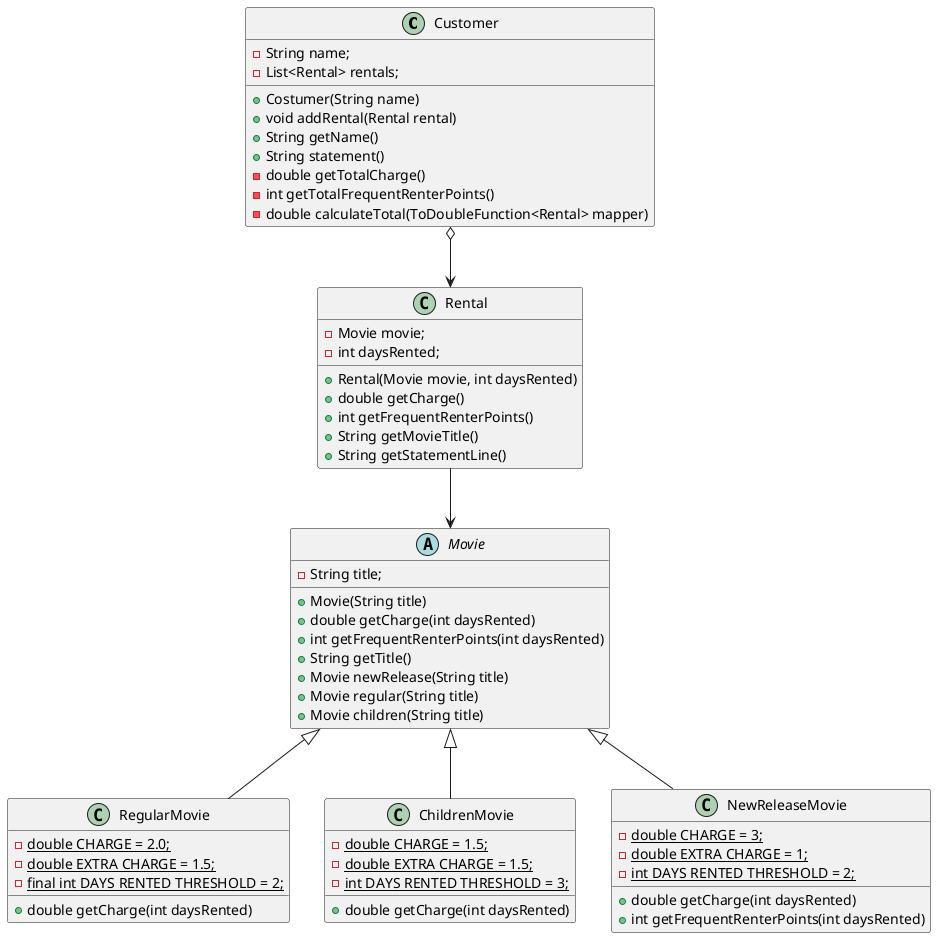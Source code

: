@startuml movies

class Customer {
- String name;
- List<Rental> rentals;

+ Costumer(String name)
+ void addRental(Rental rental)
+ String getName()
+ String statement()
- double getTotalCharge()
- int getTotalFrequentRenterPoints()
- double calculateTotal(ToDoubleFunction<Rental> mapper)
}

class Rental {
- Movie movie;
- int daysRented;

+ Rental(Movie movie, int daysRented)
+ double getCharge()
+ int getFrequentRenterPoints()
+ String getMovieTitle()
+ String getStatementLine()
}

abstract class Movie {
- String title;

+ Movie(String title)
+ double getCharge(int daysRented)
+ int getFrequentRenterPoints(int daysRented)
+ String getTitle()
+ Movie newRelease(String title)
+ Movie regular(String title)
+ Movie children(String title)
}

class RegularMovie {
{static}- double CHARGE = 2.0;
{static}- double EXTRA CHARGE = 1.5;
{static}- final int DAYS RENTED THRESHOLD = 2;
+ double getCharge(int daysRented)
}
class ChildrenMovie {
{static}- double CHARGE = 1.5;
{static}- double EXTRA CHARGE = 1.5;
{static}- int DAYS RENTED THRESHOLD = 3;
+ double getCharge(int daysRented)
}
class NewReleaseMovie {
{static}- double CHARGE = 3;
{static}- double EXTRA CHARGE = 1;
{static}- int DAYS RENTED THRESHOLD = 2;
+ double getCharge(int daysRented)
+ int getFrequentRenterPoints(int daysRented)
}

Customer o-down-> Rental
Rental -down-> Movie
Movie <|-down- RegularMovie
Movie <|-down- ChildrenMovie
Movie <|-down- NewReleaseMovie

@enduml

